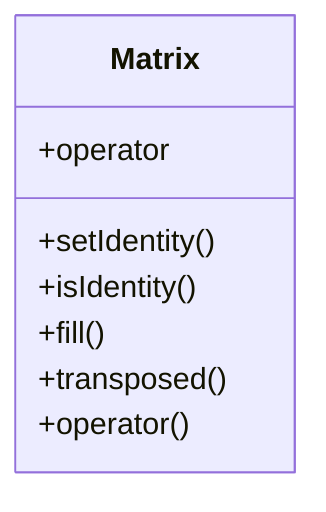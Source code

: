 classDiagram
    class Matrix {
        +setIdentity()
        +isIdentity()
        +fill()
        +transposed()
        +operator()
        +operator
    }